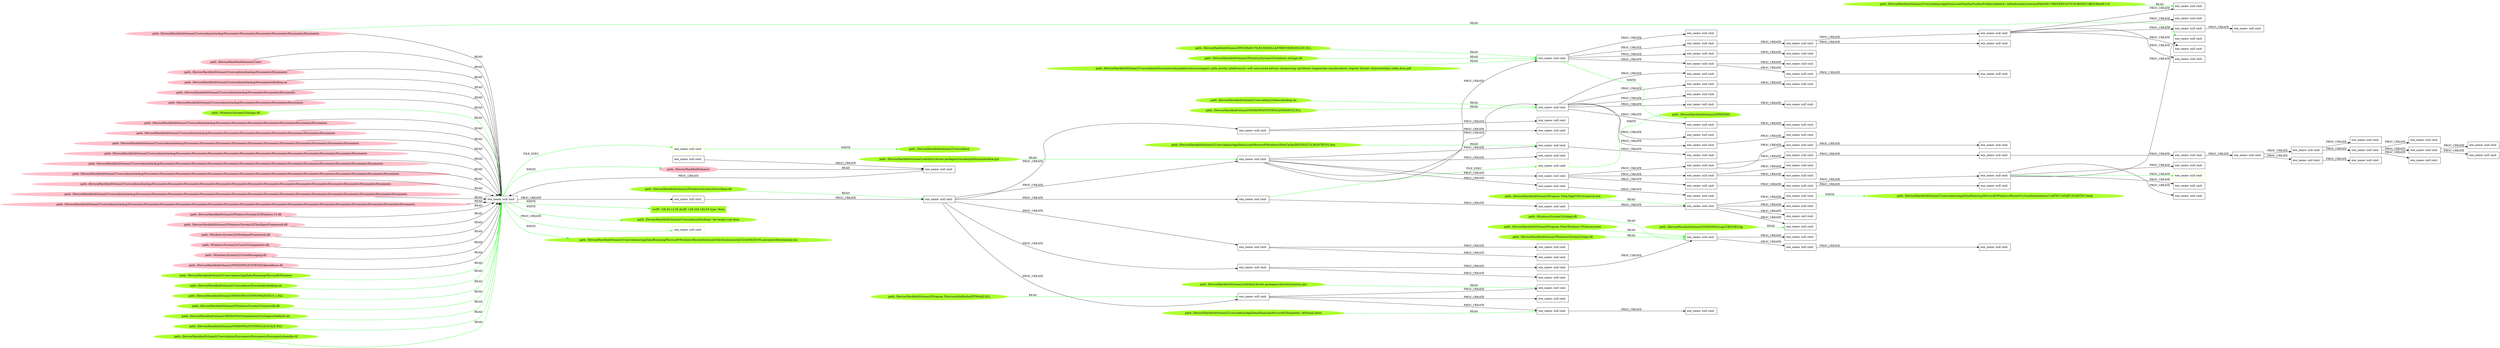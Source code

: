 digraph {
	rankdir=LR
	27 [label="exe_name: null cmd: " color=black shape=box style=solid]
	176 [label="exe_name: null cmd: " color=greenyellow shape=box style=solid]
	27 -> 176 [label=FILE_EXEC color=green]
	20 [label="exe_name: null cmd: " color=black shape=box style=solid]
	184 [label="exe_name: null cmd: " color=greenyellow shape=box style=solid]
	20 -> 184 [label=FILE_EXEC color=green]
	190 [label="path: /Device/HarddiskVolume2/Users/admin/Videos/desktop.ini" color=greenyellow shape=oval style=filled]
	45 [label="exe_name: null cmd: " color=black shape=box style=solid]
	190 -> 45 [label=READ color=green]
	199 [label="path: /Device/HarddiskVolume2/Program Files/TightVNC/tvnserver.exe" color=greenyellow shape=oval style=filled]
	87 [label="exe_name: null cmd: " color=black shape=box style=solid]
	199 -> 87 [label=READ color=green]
	182 [label="path: /Device/HarddiskVolume2/Windows/System32/ucrtbase.dll" color=greenyellow shape=oval style=filled]
	32 [label="exe_name: null cmd: " color=black shape=box style=solid]
	182 -> 32 [label=READ color=green]
	141 [label="exe_name: null cmd: " color=black shape=box style=solid]
	154 [label="exe_name: null cmd: " color=black shape=box style=solid]
	141 -> 154 [label=PROC_CREATE color=black]
	165 [label="path: /Device/HarddiskVolume2" color=pink shape=oval style=filled]
	154 [label="exe_name: null cmd: " color=black shape=box style=solid]
	165 -> 154 [label=READ color=black]
	154 [label="exe_name: null cmd: " color=black shape=box style=solid]
	27 [label="exe_name: null cmd: " color=black shape=box style=solid]
	154 -> 27 [label=PROC_CREATE color=black]
	134 [label="path: /Device/HarddiskVolume2/Users" color=pink shape=oval style=filled]
	27 [label="exe_name: null cmd: " color=black shape=box style=solid]
	134 -> 27 [label=READ color=black]
	140 [label="path: /Device/HarddiskVolume2/Users/admin/backup/Documents/Documents" color=pink shape=oval style=filled]
	27 [label="exe_name: null cmd: " color=black shape=box style=solid]
	140 -> 27 [label=READ color=black]
	160 [label="path: /Device/HarddiskVolume2/Users/admin/backup/Documents/desktop.ini" color=pink shape=oval style=filled]
	27 [label="exe_name: null cmd: " color=black shape=box style=solid]
	160 -> 27 [label=READ color=black]
	144 [label="path: /Device/HarddiskVolume2/Users/admin/backup/Documents/Documents/Documents" color=pink shape=oval style=filled]
	27 [label="exe_name: null cmd: " color=black shape=box style=solid]
	144 -> 27 [label=READ color=black]
	153 [label="path: /Device/HarddiskVolume2/Users/admin/backup/Documents/Documents/Documents/Documents" color=pink shape=oval style=filled]
	27 [label="exe_name: null cmd: " color=black shape=box style=solid]
	153 -> 27 [label=READ color=black]
	142 [label="path: /Device/HarddiskVolume2/Users/admin/backup/Documents/Documents/Documents/Documents/Documents/Documents" color=pink shape=oval style=filled]
	103 [label="exe_name: null cmd: " color=black shape=box style=solid]
	142 -> 103 [label=READ color=green]
	142 [label="path: /Device/HarddiskVolume2/Users/admin/backup/Documents/Documents/Documents/Documents/Documents/Documents" color=pink shape=oval style=filled]
	27 [label="exe_name: null cmd: " color=black shape=box style=solid]
	142 -> 27 [label=READ color=black]
	135 [label="path: /Device/HarddiskVolume2/Users/admin/backup/Documents/Documents/Documents/Documents/Documents/Documents/Documents" color=pink shape=oval style=filled]
	27 [label="exe_name: null cmd: " color=black shape=box style=solid]
	135 -> 27 [label=READ color=black]
	143 [label="path: /Device/HarddiskVolume2/Users/admin/backup/Documents/Documents/Documents/Documents/Documents/Documents/Documents/Documents" color=pink shape=oval style=filled]
	27 [label="exe_name: null cmd: " color=black shape=box style=solid]
	143 -> 27 [label=READ color=black]
	128 [label="path: /Device/HarddiskVolume2/Users/admin/backup/Documents/Documents/Documents/Documents/Documents/Documents/Documents/Documents/Documents/Documents/Documents" color=pink shape=oval style=filled]
	27 [label="exe_name: null cmd: " color=black shape=box style=solid]
	128 -> 27 [label=READ color=black]
	146 [label="path: /Device/HarddiskVolume2/Users/admin/backup/Documents/Documents/Documents/Documents/Documents/Documents/Documents/Documents/Documents/Documents/Documents/Documents" color=pink shape=oval style=filled]
	27 [label="exe_name: null cmd: " color=black shape=box style=solid]
	146 -> 27 [label=READ color=black]
	148 [label="path: /Device/HarddiskVolume2/Users/admin/backup/Documents/Documents/Documents/Documents/Documents/Documents/Documents/Documents/Documents/Documents/Documents/Documents/Documents/Documents" color=pink shape=oval style=filled]
	27 [label="exe_name: null cmd: " color=black shape=box style=solid]
	148 -> 27 [label=READ color=black]
	132 [label="path: /Device/HarddiskVolume2/Users/admin/backup/Documents/Documents/Documents/Documents/Documents/Documents/Documents/Documents/Documents/Documents/Documents/Documents/Documents/Documents/Documents/Documents" color=pink shape=oval style=filled]
	27 [label="exe_name: null cmd: " color=black shape=box style=solid]
	132 -> 27 [label=READ color=black]
	156 [label="path: /Device/HarddiskVolume2/Users/admin/backup/Documents/Documents/Documents/Documents/Documents/Documents/Documents/Documents/Documents/Documents/Documents/Documents/Documents/Documents/Documents" color=pink shape=oval style=filled]
	27 [label="exe_name: null cmd: " color=black shape=box style=solid]
	156 -> 27 [label=READ color=black]
	129 [label="path: /Device/HarddiskVolume2/Users/admin/backup/Documents/Documents/Documents/Documents/Documents/Documents/Documents/Documents/Documents/Documents/Documents/Documents/Documents/Documents/Documents/Documents/Documents" color=pink shape=oval style=filled]
	27 [label="exe_name: null cmd: " color=black shape=box style=solid]
	129 -> 27 [label=READ color=black]
	145 [label="path: /Device/HarddiskVolume2/Users/admin/backup/Documents/Documents/Documents/Documents/Documents/Documents/Documents/Documents/Documents/Documents/Documents/Documents/Documents/Documents/Documents/Documents/Documents/Documents" color=pink shape=oval style=filled]
	27 [label="exe_name: null cmd: " color=black shape=box style=solid]
	145 -> 27 [label=READ color=black]
	130 [label="path: /Device/HarddiskVolume2/Windows/System32/Windows.UI.dll" color=pink shape=oval style=filled]
	27 [label="exe_name: null cmd: " color=black shape=box style=solid]
	130 -> 27 [label=READ color=black]
	139 [label="path: /Device/HarddiskVolume2/Windows/System32/TextInputFramework.dll" color=pink shape=oval style=filled]
	27 [label="exe_name: null cmd: " color=black shape=box style=solid]
	139 -> 27 [label=READ color=black]
	158 [label="path: /Windows/System32/TextInputFramework.dll" color=pink shape=oval style=filled]
	27 [label="exe_name: null cmd: " color=black shape=box style=solid]
	158 -> 27 [label=READ color=black]
	147 [label="path: /Windows/System32/CoreUIComponents.dll" color=pink shape=oval style=filled]
	27 [label="exe_name: null cmd: " color=black shape=box style=solid]
	147 -> 27 [label=READ color=black]
	163 [label="path: /Windows/System32/CoreMessaging.dll" color=pink shape=oval style=filled]
	27 [label="exe_name: null cmd: " color=black shape=box style=solid]
	163 -> 27 [label=READ color=black]
	162 [label="path: /Device/HarddiskVolume2/WINDOWS/SYSTEM32/kernelbase.dll" color=pink shape=oval style=filled]
	27 [label="exe_name: null cmd: " color=black shape=box style=solid]
	162 -> 27 [label=READ color=black]
	27 [label="exe_name: null cmd: " color=black shape=box style=solid]
	29 [label="exe_name: null cmd: " color=black shape=box style=solid]
	27 -> 29 [label=PROC_CREATE color=black]
	29 [label="exe_name: null cmd: " color=black shape=box style=solid]
	32 [label="exe_name: null cmd: " color=black shape=box style=solid]
	29 -> 32 [label=PROC_CREATE color=black]
	32 [label="exe_name: null cmd: " color=black shape=box style=solid]
	22 [label="exe_name: null cmd: " color=black shape=box style=solid]
	32 -> 22 [label=PROC_CREATE color=black]
	197 [label="path: /Device/HarddiskVolume2/Program Files/Windows NT/Accessories" color=greenyellow shape=oval style=filled]
	9 [label="exe_name: null cmd: " color=black shape=box style=solid]
	197 -> 9 [label=READ color=green]
	32 [label="exe_name: null cmd: " color=black shape=box style=solid]
	20 [label="exe_name: null cmd: " color=black shape=box style=solid]
	32 -> 20 [label=PROC_CREATE color=black]
	20 [label="exe_name: null cmd: " color=black shape=box style=solid]
	25 [label="exe_name: null cmd: " color=black shape=box style=solid]
	20 -> 25 [label=PROC_CREATE color=black]
	25 [label="exe_name: null cmd: " color=black shape=box style=solid]
	87 [label="exe_name: null cmd: " color=black shape=box style=solid]
	25 -> 87 [label=PROC_CREATE color=black]
	87 [label="exe_name: null cmd: " color=black shape=box style=solid]
	48 [label="exe_name: null cmd: " color=black shape=box style=solid]
	87 -> 48 [label=PROC_CREATE color=black]
	87 [label="exe_name: null cmd: " color=black shape=box style=solid]
	40 [label="exe_name: null cmd: " color=black shape=box style=solid]
	87 -> 40 [label=PROC_CREATE color=black]
	87 [label="exe_name: null cmd: " color=black shape=box style=solid]
	34 [label="exe_name: null cmd: " color=black shape=box style=solid]
	87 -> 34 [label=PROC_CREATE color=black]
	87 [label="exe_name: null cmd: " color=black shape=box style=solid]
	37 [label="exe_name: null cmd: " color=black shape=box style=solid]
	87 -> 37 [label=PROC_CREATE color=black]
	172 [label="path: /Device/HarddiskVolume2/Users/admin/AppData/Roaming/Microsoft/Windows" color=greenyellow shape=oval style=filled]
	27 [label="exe_name: null cmd: " color=black shape=box style=solid]
	172 -> 27 [label=READ color=green]
	170 [label="path: /Device/HarddiskVolume2/Users/admin/Downloads/desktop.ini" color=greenyellow shape=oval style=filled]
	27 [label="exe_name: null cmd: " color=black shape=box style=solid]
	170 -> 27 [label=READ color=green]
	22 [label="exe_name: null cmd: " color=black shape=box style=solid]
	53 [label="exe_name: null cmd: " color=black shape=box style=solid]
	22 -> 53 [label=PROC_CREATE color=black]
	53 [label="exe_name: null cmd: " color=black shape=box style=solid]
	123 [label="exe_name: null cmd: " color=black shape=box style=solid]
	53 -> 123 [label=PROC_CREATE color=black]
	22 [label="exe_name: null cmd: " color=black shape=box style=solid]
	54 [label="exe_name: null cmd: " color=black shape=box style=solid]
	22 -> 54 [label=PROC_CREATE color=black]
	196 [label="path: /Device/HarddiskVolume2/Windows/System32/mpr.dll" color=greenyellow shape=oval style=filled]
	9 [label="exe_name: null cmd: " color=black shape=box style=solid]
	196 -> 9 [label=READ color=green]
	22 [label="exe_name: null cmd: " color=black shape=box style=solid]
	45 [label="exe_name: null cmd: " color=black shape=box style=solid]
	22 -> 45 [label=PROC_CREATE color=black]
	45 [label="exe_name: null cmd: " color=black shape=box style=solid]
	18 [label="exe_name: null cmd: " color=black shape=box style=solid]
	45 -> 18 [label=PROC_CREATE color=black]
	45 [label="exe_name: null cmd: " color=black shape=box style=solid]
	116 [label="exe_name: null cmd: " color=black shape=box style=solid]
	45 -> 116 [label=PROC_CREATE color=black]
	18 [label="exe_name: null cmd: " color=black shape=box style=solid]
	81 [label="exe_name: null cmd: " color=black shape=box style=solid]
	18 -> 81 [label=PROC_CREATE color=black]
	181 [label="path: /Device/HarddiskVolume2/WINDOWS/SYSWOW64/D3D10_1.DLL" color=greenyellow shape=oval style=filled]
	27 [label="exe_name: null cmd: " color=black shape=box style=solid]
	181 -> 27 [label=READ color=green]
	32 [label="exe_name: null cmd: " color=black shape=box style=solid]
	35 [label="exe_name: null cmd: " color=black shape=box style=solid]
	32 -> 35 [label=PROC_CREATE color=black]
	35 [label="exe_name: null cmd: " color=black shape=box style=solid]
	64 [label="exe_name: null cmd: " color=black shape=box style=solid]
	35 -> 64 [label=PROC_CREATE color=black]
	32 [label="exe_name: null cmd: " color=black shape=box style=solid]
	24 [label="exe_name: null cmd: " color=black shape=box style=solid]
	32 -> 24 [label=PROC_CREATE color=black]
	35 [label="exe_name: null cmd: " color=black shape=box style=solid]
	63 [label="exe_name: null cmd: " color=black shape=box style=solid]
	35 -> 63 [label=PROC_CREATE color=black]
	24 [label="exe_name: null cmd: " color=black shape=box style=solid]
	66 [label="exe_name: null cmd: " color=black shape=box style=solid]
	24 -> 66 [label=PROC_CREATE color=black]
	24 [label="exe_name: null cmd: " color=black shape=box style=solid]
	65 [label="exe_name: null cmd: " color=black shape=box style=solid]
	24 -> 65 [label=PROC_CREATE color=black]
	63 [label="exe_name: null cmd: " color=black shape=box style=solid]
	9 [label="exe_name: null cmd: " color=black shape=box style=solid]
	63 -> 9 [label=PROC_CREATE color=black]
	9 [label="exe_name: null cmd: " color=black shape=box style=solid]
	93 [label="exe_name: null cmd: " color=black shape=box style=solid]
	9 -> 93 [label=PROC_CREATE color=black]
	93 [label="exe_name: null cmd: " color=black shape=box style=solid]
	4 [label="exe_name: null cmd: " color=black shape=box style=solid]
	93 -> 4 [label=PROC_CREATE color=black]
	9 [label="exe_name: null cmd: " color=black shape=box style=solid]
	96 [label="exe_name: null cmd: " color=black shape=box style=solid]
	9 -> 96 [label=PROC_CREATE color=black]
	22 [label="exe_name: null cmd: " color=black shape=box style=solid]
	43 [label="exe_name: null cmd: " color=black shape=box style=solid]
	22 -> 43 [label=PROC_CREATE color=black]
	43 [label="exe_name: null cmd: " color=black shape=box style=solid]
	89 [label="exe_name: null cmd: " color=black shape=box style=solid]
	43 -> 89 [label=PROC_CREATE color=black]
	32 [label="exe_name: null cmd: " color=black shape=box style=solid]
	41 [label="exe_name: null cmd: " color=black shape=box style=solid]
	32 -> 41 [label=PROC_CREATE color=black]
	41 [label="exe_name: null cmd: " color=black shape=box style=solid]
	77 [label="exe_name: null cmd: " color=black shape=box style=solid]
	41 -> 77 [label=PROC_CREATE color=black]
	41 [label="exe_name: null cmd: " color=black shape=box style=solid]
	76 [label="exe_name: null cmd: " color=black shape=box style=solid]
	41 -> 76 [label=PROC_CREATE color=black]
	32 [label="exe_name: null cmd: " color=black shape=box style=solid]
	38 [label="exe_name: null cmd: " color=black shape=box style=solid]
	32 -> 38 [label=PROC_CREATE color=black]
	45 [label="exe_name: null cmd: " color=black shape=box style=solid]
	14 [label="exe_name: null cmd: " color=black shape=box style=solid]
	45 -> 14 [label=PROC_CREATE color=black]
	45 [label="exe_name: null cmd: " color=black shape=box style=solid]
	126 [label="exe_name: null cmd: " color=black shape=box style=solid]
	45 -> 126 [label=PROC_CREATE color=black]
	14 [label="exe_name: null cmd: " color=black shape=box style=solid]
	80 [label="exe_name: null cmd: " color=black shape=box style=solid]
	14 -> 80 [label=PROC_CREATE color=black]
	38 [label="exe_name: null cmd: " color=black shape=box style=solid]
	73 [label="exe_name: null cmd: " color=black shape=box style=solid]
	38 -> 73 [label=PROC_CREATE color=black]
	38 [label="exe_name: null cmd: " color=black shape=box style=solid]
	74 [label="exe_name: null cmd: " color=black shape=box style=solid]
	38 -> 74 [label=PROC_CREATE color=black]
	73 [label="exe_name: null cmd: " color=black shape=box style=solid]
	16 [label="exe_name: null cmd: " color=black shape=box style=solid]
	73 -> 16 [label=PROC_CREATE color=black]
	38 [label="exe_name: null cmd: " color=black shape=box style=solid]
	75 [label="exe_name: null cmd: " color=black shape=box style=solid]
	38 -> 75 [label=PROC_CREATE color=black]
	45 [label="exe_name: null cmd: " color=black shape=box style=solid]
	113 [label="exe_name: null cmd: " color=black shape=box style=solid]
	45 -> 113 [label=PROC_CREATE color=black]
	113 [label="exe_name: null cmd: " color=black shape=box style=solid]
	78 [label="exe_name: null cmd: " color=black shape=box style=solid]
	113 -> 78 [label=PROC_CREATE color=black]
	195 [label="path: /Device/HarddiskVolume2/Windows/System32/windows.storage.dll" color=greenyellow shape=oval style=filled]
	55 [label="exe_name: null cmd: " color=black shape=box style=solid]
	195 -> 55 [label=READ color=green]
	45 [label="exe_name: null cmd: " color=black shape=box style=solid]
	21 [label="exe_name: null cmd: " color=black shape=box style=solid]
	45 -> 21 [label=PROC_CREATE color=black]
	45 [label="exe_name: null cmd: " color=black shape=box style=solid]
	0 [label="exe_name: null cmd: " color=black shape=box style=solid]
	45 -> 0 [label=PROC_CREATE color=black]
	0 [label="exe_name: null cmd: " color=black shape=box style=solid]
	79 [label="exe_name: null cmd: " color=black shape=box style=solid]
	0 -> 79 [label=PROC_CREATE color=black]
	22 [label="exe_name: null cmd: " color=black shape=box style=solid]
	44 [label="exe_name: null cmd: " color=black shape=box style=solid]
	22 -> 44 [label=PROC_CREATE color=black]
	44 [label="exe_name: null cmd: " color=black shape=box style=solid]
	124 [label="exe_name: null cmd: " color=black shape=box style=solid]
	44 -> 124 [label=PROC_CREATE color=black]
	124 [label="exe_name: null cmd: " color=black shape=box style=solid]
	70 [label="exe_name: null cmd: " color=black shape=box style=solid]
	124 -> 70 [label=PROC_CREATE color=black]
	124 [label="exe_name: null cmd: " color=black shape=box style=solid]
	69 [label="exe_name: null cmd: " color=black shape=box style=solid]
	124 -> 69 [label=PROC_CREATE color=black]
	44 [label="exe_name: null cmd: " color=black shape=box style=solid]
	121 [label="exe_name: null cmd: " color=black shape=box style=solid]
	44 -> 121 [label=PROC_CREATE color=black]
	121 [label="exe_name: null cmd: " color=black shape=box style=solid]
	68 [label="exe_name: null cmd: " color=black shape=box style=solid]
	121 -> 68 [label=PROC_CREATE color=black]
	68 [label="exe_name: null cmd: " color=black shape=box style=solid]
	114 [label="exe_name: null cmd: " color=black shape=box style=solid]
	68 -> 114 [label=PROC_CREATE color=black]
	68 [label="exe_name: null cmd: " color=black shape=box style=solid]
	1 [label="exe_name: null cmd: " color=black shape=box style=solid]
	68 -> 1 [label=PROC_CREATE color=black]
	1 [label="exe_name: null cmd: " color=black shape=box style=solid]
	97 [label="exe_name: null cmd: " color=black shape=box style=solid]
	1 -> 97 [label=PROC_CREATE color=black]
	1 [label="exe_name: null cmd: " color=black shape=box style=solid]
	99 [label="exe_name: null cmd: " color=black shape=box style=solid]
	1 -> 99 [label=PROC_CREATE color=black]
	1 [label="exe_name: null cmd: " color=black shape=box style=solid]
	100 [label="exe_name: null cmd: " color=black shape=box style=solid]
	1 -> 100 [label=PROC_CREATE color=black]
	1 [label="exe_name: null cmd: " color=black shape=box style=solid]
	103 [label="exe_name: null cmd: " color=black shape=box style=solid]
	1 -> 103 [label=PROC_CREATE color=black]
	22 [label="exe_name: null cmd: " color=black shape=box style=solid]
	55 [label="exe_name: null cmd: " color=black shape=box style=solid]
	22 -> 55 [label=PROC_CREATE color=black]
	55 [label="exe_name: null cmd: " color=black shape=box style=solid]
	102 [label="exe_name: null cmd: " color=black shape=box style=solid]
	55 -> 102 [label=PROC_CREATE color=black]
	55 [label="exe_name: null cmd: " color=black shape=box style=solid]
	106 [label="exe_name: null cmd: " color=black shape=box style=solid]
	55 -> 106 [label=PROC_CREATE color=black]
	55 [label="exe_name: null cmd: " color=black shape=box style=solid]
	92 [label="exe_name: null cmd: " color=black shape=box style=solid]
	55 -> 92 [label=PROC_CREATE color=black]
	106 [label="exe_name: null cmd: " color=black shape=box style=solid]
	50 [label="exe_name: null cmd: " color=black shape=box style=solid]
	106 -> 50 [label=PROC_CREATE color=black]
	50 [label="exe_name: null cmd: " color=black shape=box style=solid]
	110 [label="exe_name: null cmd: " color=black shape=box style=solid]
	50 -> 110 [label=PROC_CREATE color=black]
	92 [label="exe_name: null cmd: " color=black shape=box style=solid]
	58 [label="exe_name: null cmd: " color=black shape=box style=solid]
	92 -> 58 [label=PROC_CREATE color=black]
	50 [label="exe_name: null cmd: " color=black shape=box style=solid]
	109 [label="exe_name: null cmd: " color=black shape=box style=solid]
	50 -> 109 [label=PROC_CREATE color=black]
	109 [label="exe_name: null cmd: " color=black shape=box style=solid]
	86 [label="exe_name: null cmd: " color=black shape=box style=solid]
	109 -> 86 [label=PROC_CREATE color=black]
	86 [label="exe_name: null cmd: " color=black shape=box style=solid]
	117 [label="exe_name: null cmd: " color=black shape=box style=solid]
	86 -> 117 [label=PROC_CREATE color=black]
	109 [label="exe_name: null cmd: " color=black shape=box style=solid]
	84 [label="exe_name: null cmd: " color=black shape=box style=solid]
	109 -> 84 [label=PROC_CREATE color=black]
	109 [label="exe_name: null cmd: " color=black shape=box style=solid]
	88 [label="exe_name: null cmd: " color=black shape=box style=solid]
	109 -> 88 [label=PROC_CREATE color=black]
	109 [label="exe_name: null cmd: " color=black shape=box style=solid]
	82 [label="exe_name: null cmd: " color=black shape=box style=solid]
	109 -> 82 [label=PROC_CREATE color=black]
	109 [label="exe_name: null cmd: " color=black shape=box style=solid]
	85 [label="exe_name: null cmd: " color=black shape=box style=solid]
	109 -> 85 [label=PROC_CREATE color=black]
	44 [label="exe_name: null cmd: " color=black shape=box style=solid]
	125 [label="exe_name: null cmd: " color=black shape=box style=solid]
	44 -> 125 [label=PROC_CREATE color=black]
	125 [label="exe_name: null cmd: " color=black shape=box style=solid]
	71 [label="exe_name: null cmd: " color=black shape=box style=solid]
	125 -> 71 [label=PROC_CREATE color=black]
	71 [label="exe_name: null cmd: " color=black shape=box style=solid]
	2 [label="exe_name: null cmd: " color=black shape=box style=solid]
	71 -> 2 [label=PROC_CREATE color=black]
	2 [label="exe_name: null cmd: " color=black shape=box style=solid]
	112 [label="exe_name: null cmd: " color=black shape=box style=solid]
	2 -> 112 [label=PROC_CREATE color=black]
	112 [label="exe_name: null cmd: " color=black shape=box style=solid]
	5 [label="exe_name: null cmd: " color=black shape=box style=solid]
	112 -> 5 [label=PROC_CREATE color=black]
	5 [label="exe_name: null cmd: " color=black shape=box style=solid]
	10 [label="exe_name: null cmd: " color=black shape=box style=solid]
	5 -> 10 [label=PROC_CREATE color=black]
	10 [label="exe_name: null cmd: " color=black shape=box style=solid]
	15 [label="exe_name: null cmd: " color=black shape=box style=solid]
	10 -> 15 [label=PROC_CREATE color=black]
	55 [label="exe_name: null cmd: " color=black shape=box style=solid]
	105 [label="exe_name: null cmd: " color=black shape=box style=solid]
	55 -> 105 [label=PROC_CREATE color=black]
	105 [label="exe_name: null cmd: " color=black shape=box style=solid]
	62 [label="exe_name: null cmd: " color=black shape=box style=solid]
	105 -> 62 [label=PROC_CREATE color=black]
	105 [label="exe_name: null cmd: " color=black shape=box style=solid]
	61 [label="exe_name: null cmd: " color=black shape=box style=solid]
	105 -> 61 [label=PROC_CREATE color=black]
	61 [label="exe_name: null cmd: " color=black shape=box style=solid]
	111 [label="exe_name: null cmd: " color=black shape=box style=solid]
	61 -> 111 [label=PROC_CREATE color=black]
	125 [label="exe_name: null cmd: " color=black shape=box style=solid]
	72 [label="exe_name: null cmd: " color=black shape=box style=solid]
	125 -> 72 [label=PROC_CREATE color=black]
	72 [label="exe_name: null cmd: " color=black shape=box style=solid]
	3 [label="exe_name: null cmd: " color=black shape=box style=solid]
	72 -> 3 [label=PROC_CREATE color=black]
	15 [label="exe_name: null cmd: " color=black shape=box style=solid]
	36 [label="exe_name: null cmd: " color=black shape=box style=solid]
	15 -> 36 [label=PROC_CREATE color=black]
	10 [label="exe_name: null cmd: " color=black shape=box style=solid]
	26 [label="exe_name: null cmd: " color=black shape=box style=solid]
	10 -> 26 [label=PROC_CREATE color=black]
	15 [label="exe_name: null cmd: " color=black shape=box style=solid]
	33 [label="exe_name: null cmd: " color=black shape=box style=solid]
	15 -> 33 [label=PROC_CREATE color=black]
	33 [label="exe_name: null cmd: " color=black shape=box style=solid]
	47 [label="exe_name: null cmd: " color=black shape=box style=solid]
	33 -> 47 [label=PROC_CREATE color=black]
	15 [label="exe_name: null cmd: " color=black shape=box style=solid]
	30 [label="exe_name: null cmd: " color=black shape=box style=solid]
	15 -> 30 [label=PROC_CREATE color=black]
	33 [label="exe_name: null cmd: " color=black shape=box style=solid]
	39 [label="exe_name: null cmd: " color=black shape=box style=solid]
	33 -> 39 [label=PROC_CREATE color=black]
	5 [label="exe_name: null cmd: " color=black shape=box style=solid]
	8 [label="exe_name: null cmd: " color=black shape=box style=solid]
	5 -> 8 [label=PROC_CREATE color=black]
	8 [label="exe_name: null cmd: " color=black shape=box style=solid]
	12 [label="exe_name: null cmd: " color=black shape=box style=solid]
	8 -> 12 [label=PROC_CREATE color=black]
	167 [label="path: /Device/HarddiskVolume2/Windows/System32/wincorlib.dll" color=greenyellow shape=oval style=filled]
	27 [label="exe_name: null cmd: " color=black shape=box style=solid]
	167 -> 27 [label=READ color=green]
	184 [label="exe_name: null cmd: " color=greenyellow shape=box style=solid]
	185 [label="path: /Device/HarddiskVolume2/WINDOWS" color=greenyellow shape=oval style=filled]
	184 -> 185 [label=WRITE color=green]
	193 [label="path: /Device/HarddiskVolume2/Users/admin/Documents/Amygdalectomymortgagers palla grislier platformistic well uninvoiced pittism categorizing spirithood rhagionidae marshmallowy dopster feistier rhinocerotidae redds.docx.pdf" color=greenyellow shape=oval style=filled]
	55 [label="exe_name: null cmd: " color=black shape=box style=solid]
	193 -> 55 [label=READ color=green]
	27 [label="exe_name: null cmd: " color=black shape=box style=solid]
	165 [label="path: /Device/HarddiskVolume2" color=pink shape=oval style=filled]
	27 -> 165 [label=WRITE color=green]
	175 [label="path: /Device/HarddiskVolume2/WINDOWS/Globalization/Sorting/sortdefault.nls" color=greenyellow shape=oval style=filled]
	27 [label="exe_name: null cmd: " color=black shape=box style=solid]
	175 -> 27 [label=READ color=green]
	200 [label="path: /Device/HarddiskVolume2/WINDOWS/Logs/CBS/CBS.log" color=greenyellow shape=oval style=filled]
	37 [label="exe_name: null cmd: " color=black shape=box style=solid]
	200 -> 37 [label=READ color=green]
	48 [label="exe_name: null cmd: " color=black shape=box style=solid]
	201 [label="path: /Device/HarddiskVolume2/Users/admin/AppData/Roaming/Microsoft/Windows/Recent/CustomDestinations/13ATWU16ZAJP1N2ADT3C.temp" color=greenyellow shape=oval style=filled]
	48 -> 201 [label=WRITE color=green]
	187 [label="path: /Device/HarddiskVolume2/Users/admin/AppData/Roaming/Microsoft/Templates/~$Normal.dotm" color=greenyellow shape=oval style=filled]
	73 [label="exe_name: null cmd: " color=black shape=box style=solid]
	187 -> 73 [label=READ color=green]
	191 [label="path: /Device/HarddiskVolume2/Users/admin/AppData/Local/Microsoft/Windows/INetCache/IE/F35G272C/8LW7KTCG.htm" color=greenyellow shape=oval style=filled]
	53 [label="exe_name: null cmd: " color=black shape=box style=solid]
	191 -> 53 [label=READ color=green]
	186 [label="path: /Device/HarddiskVolume2/salt/bin/Lib/site-packages/tornado/platform/interface.pyc" color=greenyellow shape=oval style=filled]
	22 [label="exe_name: null cmd: " color=black shape=box style=solid]
	186 -> 22 [label=READ color=green]
	188 [label="path: /Device/HarddiskVolume2/salt/bin/Lib/site-packages/salt/utils/minions.pyc" color=greenyellow shape=oval style=filled]
	75 [label="exe_name: null cmd: " color=black shape=box style=solid]
	188 -> 75 [label=READ color=green]
	174 [label="path: /Device/HarddiskVolume2/WINDOWS/SYSTEM32/LOCALE.NLS" color=greenyellow shape=oval style=filled]
	27 [label="exe_name: null cmd: " color=black shape=box style=solid]
	174 -> 27 [label=READ color=green]
	192 [label="path: /Device/HarddiskVolume2/PROGRAM FILES/MOZILLA/FIREFOX/MOZGLUE.DLL" color=greenyellow shape=oval style=filled]
	55 [label="exe_name: null cmd: " color=black shape=box style=solid]
	192 -> 55 [label=READ color=green]
	171 [label="path: /Device/HarddiskVolume2/Users/admin/Documents/Documents/Documents/bomble.rtf" color=greenyellow shape=oval style=filled]
	27 [label="exe_name: null cmd: " color=black shape=box style=solid]
	171 -> 27 [label=READ color=green]
	27 [label="exe_name: null cmd: " color=black shape=box style=solid]
	168 [label="path: /Device/HarddiskVolume2/Users/admin/Desktop/~$w.target.com.docx" color=greenyellow shape=oval style=filled]
	27 -> 168 [label=WRITE color=green]
	198 [label="path: /Windows/System32/cldapi.dll" color=greenyellow shape=oval style=filled]
	9 [label="exe_name: null cmd: " color=black shape=box style=solid]
	198 -> 9 [label=READ color=green]
	1 [label="exe_name: null cmd: " color=black shape=box style=solid]
	202 [label="exe_name: null cmd: " color=greenyellow shape=box style=solid]
	1 -> 202 [label=PROC_CREATE color=green]
	27 [label="exe_name: null cmd: " color=black shape=box style=solid]
	169 [label="exe_name: null cmd: " color=greenyellow shape=box style=solid]
	27 -> 169 [label=PROC_CREATE color=green]
	55 [label="exe_name: null cmd: " color=black shape=box style=solid]
	185 [label="path: /Device/HarddiskVolume2/WINDOWS" color=greenyellow shape=oval style=filled]
	55 -> 185 [label=WRITE color=green]
	176 [label="exe_name: null cmd: " color=greenyellow shape=box style=solid]
	177 [label="path: /Device/HarddiskVolume2/Users/admin" color=greenyellow shape=oval style=filled]
	176 -> 177 [label=WRITE color=green]
	189 [label="path: /Device/HarddiskVolume2/WINDOWS/SYSTEM32/MSIMG32.DLL" color=greenyellow shape=oval style=filled]
	45 [label="exe_name: null cmd: " color=black shape=box style=solid]
	189 -> 45 [label=READ color=green]
	183 [label="path: /Device/HarddiskVolume2/Program Files/mozilla/firefox/RTWorkQ.DLL" color=greenyellow shape=oval style=filled]
	38 [label="exe_name: null cmd: " color=black shape=box style=solid]
	183 -> 38 [label=READ color=green]
	27 [label="exe_name: null cmd: " color=black shape=box style=solid]
	179 [label="path: /Device/HarddiskVolume2/Users/admin/AppData/Roaming/Microsoft/Windows/Recent/AutomaticDestinations/a4a5324453625195.automaticDestinations-ms" color=greenyellow shape=oval style=filled]
	27 -> 179 [label=WRITE color=green]
	27 [label="exe_name: null cmd: " color=black shape=box style=solid]
	173 [label="srcIP: 128.55.12.55 dstIP: 128.233.192.63 type: None" color=greenyellow shape=box style=filled]
	27 -> 173 [label=WRITE color=green]
	204 [label="path: /Device/HarddiskVolume2/Users/admin/AppData/Local/Mozilla/Firefox/Profiles/lxkehh21.default/cache2/entries/FA0A381799D5EED1675C4CB93DC19B2C96A4F110" color=greenyellow shape=oval style=filled]
	85 [label="exe_name: null cmd: " color=black shape=box style=solid]
	204 -> 85 [label=READ color=green]
	178 [label="path: /Windows/System32/nlaapi.dll" color=greenyellow shape=oval style=filled]
	27 [label="exe_name: null cmd: " color=black shape=box style=solid]
	178 -> 27 [label=READ color=green]
}
